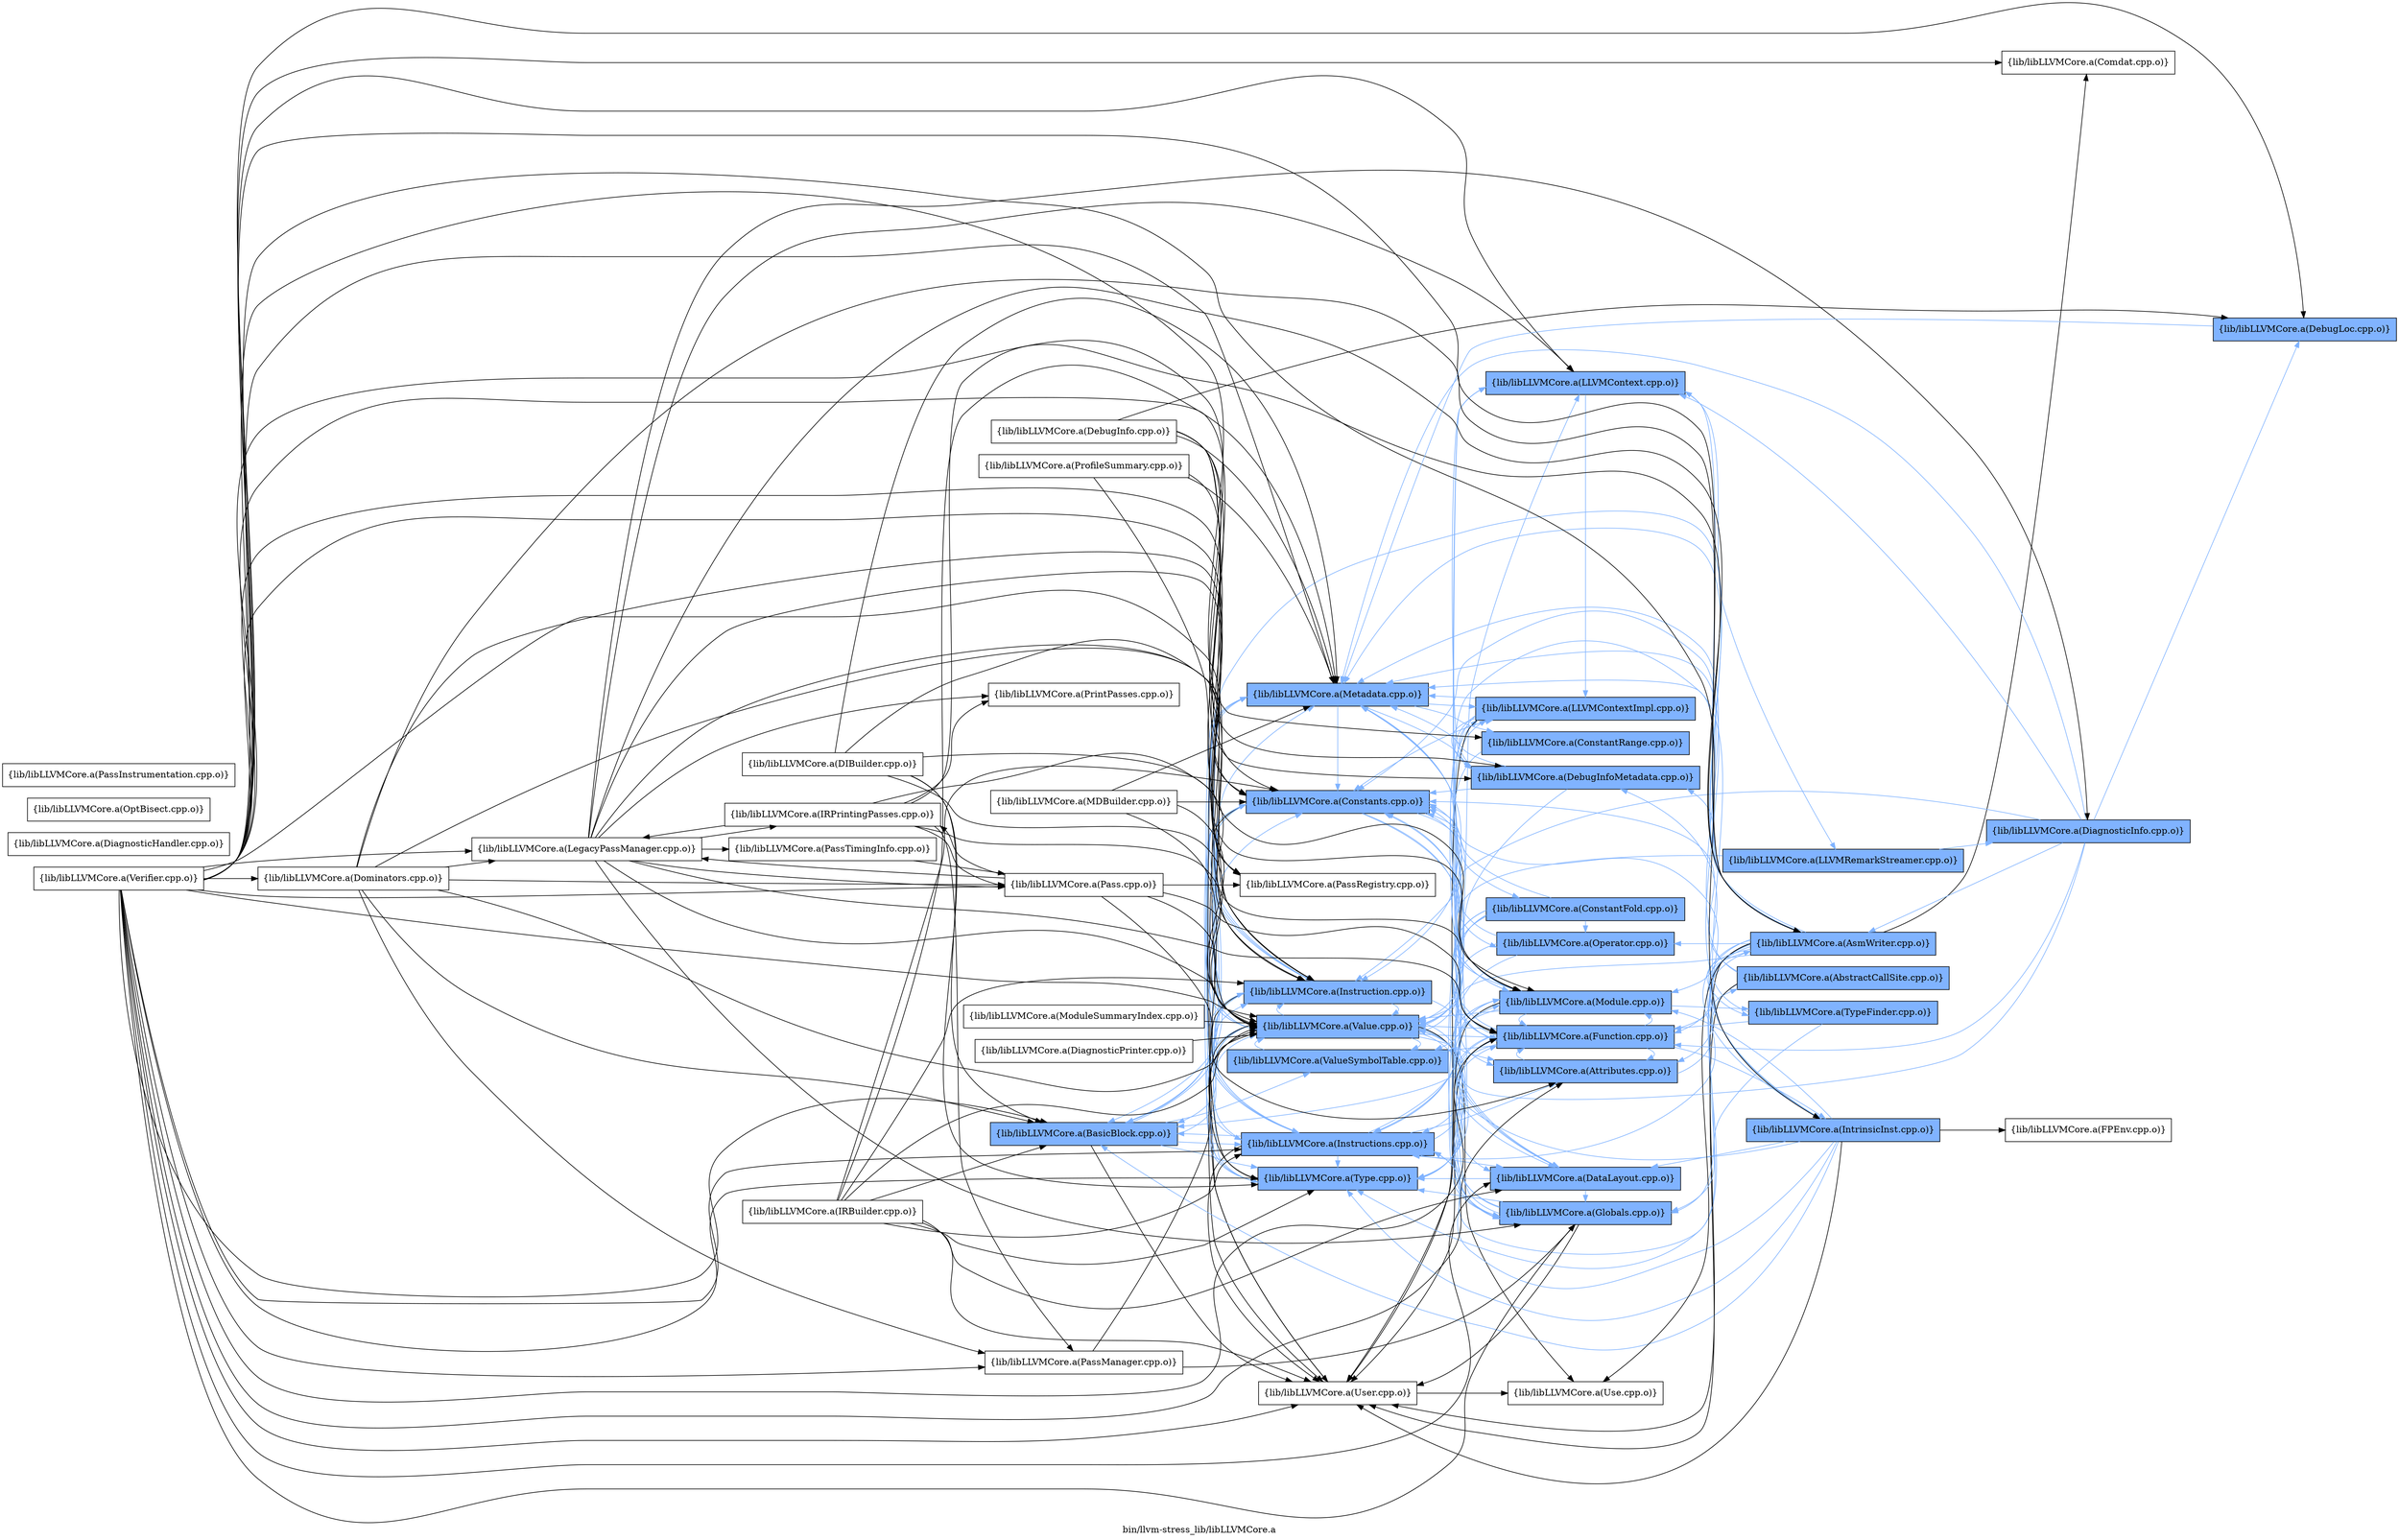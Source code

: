 digraph "bin/llvm-stress_lib/libLLVMCore.a" {
	label="bin/llvm-stress_lib/libLLVMCore.a";
	rankdir=LR;
	{ rank=same; Node0x5588e13fbb78;  }
	{ rank=same; Node0x5588e13fbe48; Node0x5588e13f9198; Node0x5588e13f9828; Node0x5588e13fb038; Node0x5588e13f7f28; Node0x5588e13fb858; Node0x5588e13fb0d8; Node0x5588e13fb268;  }
	{ rank=same; Node0x5588e13f7a28; Node0x5588e13f8108; Node0x5588e13fa958; Node0x5588e13f9968; Node0x5588e13f7e38; Node0x5588e13f7ed8; Node0x5588e13f7348; Node0x5588e13fbcb8; Node0x5588e13fb2b8; Node0x5588e13f99b8; Node0x5588e13f7618; Node0x5588e13f9f08;  }
	{ rank=same; Node0x5588e13fa228; Node0x5588e13f7208; Node0x5588e13f8388; Node0x5588e13f8298; Node0x5588e13f8338;  }
	{ rank=same; Node0x5588e13fa728; Node0x5588e13fb948; Node0x5588e13fb998;  }
	{ rank=same; Node0x5588e13fbb78;  }
	{ rank=same; Node0x5588e13fbe48; Node0x5588e13f9198; Node0x5588e13f9828; Node0x5588e13fb038; Node0x5588e13f7f28; Node0x5588e13fb858; Node0x5588e13fb0d8; Node0x5588e13fb268;  }
	{ rank=same; Node0x5588e13f7a28; Node0x5588e13f8108; Node0x5588e13fa958; Node0x5588e13f9968; Node0x5588e13f7e38; Node0x5588e13f7ed8; Node0x5588e13f7348; Node0x5588e13fbcb8; Node0x5588e13fb2b8; Node0x5588e13f99b8; Node0x5588e13f7618; Node0x5588e13f9f08;  }
	{ rank=same; Node0x5588e13fa228; Node0x5588e13f7208; Node0x5588e13f8388; Node0x5588e13f8298; Node0x5588e13f8338;  }
	{ rank=same; Node0x5588e13fa728; Node0x5588e13fb948; Node0x5588e13fb998;  }

	Node0x5588e13fbb78 [shape=record,shape=box,group=1,style=filled,fillcolor="0.600000 0.5 1",label="{lib/libLLVMCore.a(BasicBlock.cpp.o)}"];
	Node0x5588e13fbb78 -> Node0x5588e13fbe48[color="0.600000 0.5 1"];
	Node0x5588e13fbb78 -> Node0x5588e13f9198[color="0.600000 0.5 1"];
	Node0x5588e13fbb78 -> Node0x5588e13f9828[color="0.600000 0.5 1"];
	Node0x5588e13fbb78 -> Node0x5588e13fb038[color="0.600000 0.5 1"];
	Node0x5588e13fbb78 -> Node0x5588e13f7f28[color="0.600000 0.5 1"];
	Node0x5588e13fbb78 -> Node0x5588e13fb858;
	Node0x5588e13fbb78 -> Node0x5588e13fb0d8[color="0.600000 0.5 1"];
	Node0x5588e13fbb78 -> Node0x5588e13fb268[color="0.600000 0.5 1"];
	Node0x5588e13fbe48 [shape=record,shape=box,group=1,style=filled,fillcolor="0.600000 0.5 1",label="{lib/libLLVMCore.a(Constants.cpp.o)}"];
	Node0x5588e13fbe48 -> Node0x5588e13f7a28[color="0.600000 0.5 1"];
	Node0x5588e13fbe48 -> Node0x5588e13f8108[color="0.600000 0.5 1"];
	Node0x5588e13fbe48 -> Node0x5588e13fa958[color="0.600000 0.5 1"];
	Node0x5588e13fbe48 -> Node0x5588e13f9198[color="0.600000 0.5 1"];
	Node0x5588e13fbe48 -> Node0x5588e13f9828[color="0.600000 0.5 1"];
	Node0x5588e13fbe48 -> Node0x5588e13f9968[color="0.600000 0.5 1"];
	Node0x5588e13fbe48 -> Node0x5588e13f7f28[color="0.600000 0.5 1"];
	Node0x5588e13fbe48 -> Node0x5588e13fb858;
	Node0x5588e13fbe48 -> Node0x5588e13fb0d8[color="0.600000 0.5 1"];
	Node0x5588e13f8108 [shape=record,shape=box,group=1,style=filled,fillcolor="0.600000 0.5 1",label="{lib/libLLVMCore.a(Function.cpp.o)}"];
	Node0x5588e13f8108 -> Node0x5588e13fbb78[color="0.600000 0.5 1"];
	Node0x5588e13f8108 -> Node0x5588e13fbe48[color="0.600000 0.5 1"];
	Node0x5588e13f8108 -> Node0x5588e13f7ed8[color="0.600000 0.5 1"];
	Node0x5588e13f8108 -> Node0x5588e13f7e38[color="0.600000 0.5 1"];
	Node0x5588e13f8108 -> Node0x5588e13fa228[color="0.600000 0.5 1"];
	Node0x5588e13f8108 -> Node0x5588e13f9828[color="0.600000 0.5 1"];
	Node0x5588e13f8108 -> Node0x5588e13f7208[color="0.600000 0.5 1"];
	Node0x5588e13f8108 -> Node0x5588e13f9f08[color="0.600000 0.5 1"];
	Node0x5588e13f8108 -> Node0x5588e13fb038[color="0.600000 0.5 1"];
	Node0x5588e13f8108 -> Node0x5588e13fbcb8[color="0.600000 0.5 1"];
	Node0x5588e13f8108 -> Node0x5588e13f7f28[color="0.600000 0.5 1"];
	Node0x5588e13f8108 -> Node0x5588e13fb858;
	Node0x5588e13f8108 -> Node0x5588e13fb0d8[color="0.600000 0.5 1"];
	Node0x5588e13f8108 -> Node0x5588e13fb268[color="0.600000 0.5 1"];
	Node0x5588e13f8518 [shape=record,shape=box,group=0,label="{lib/libLLVMCore.a(IRPrintingPasses.cpp.o)}"];
	Node0x5588e13f8518 -> Node0x5588e13f8388;
	Node0x5588e13f8518 -> Node0x5588e13f8068;
	Node0x5588e13f8518 -> Node0x5588e13f91e8;
	Node0x5588e13f8518 -> Node0x5588e13f84c8;
	Node0x5588e13f8518 -> Node0x5588e13f7fc8;
	Node0x5588e13f8518 -> Node0x5588e13f9878;
	Node0x5588e13f8518 -> Node0x5588e13fb0d8;
	Node0x5588e13f9198 [shape=record,shape=box,group=1,style=filled,fillcolor="0.600000 0.5 1",label="{lib/libLLVMCore.a(Instruction.cpp.o)}"];
	Node0x5588e13f9198 -> Node0x5588e13fbb78[color="0.600000 0.5 1"];
	Node0x5588e13f9198 -> Node0x5588e13fbe48[color="0.600000 0.5 1"];
	Node0x5588e13f9198 -> Node0x5588e13f7e38[color="0.600000 0.5 1"];
	Node0x5588e13f9198 -> Node0x5588e13f9828[color="0.600000 0.5 1"];
	Node0x5588e13f9198 -> Node0x5588e13fb038[color="0.600000 0.5 1"];
	Node0x5588e13f9198 -> Node0x5588e13fb858;
	Node0x5588e13f9198 -> Node0x5588e13fb0d8[color="0.600000 0.5 1"];
	Node0x5588e13f9828 [shape=record,shape=box,group=1,style=filled,fillcolor="0.600000 0.5 1",label="{lib/libLLVMCore.a(Instructions.cpp.o)}"];
	Node0x5588e13f9828 -> Node0x5588e13fbb78[color="0.600000 0.5 1"];
	Node0x5588e13f9828 -> Node0x5588e13fbe48[color="0.600000 0.5 1"];
	Node0x5588e13f9828 -> Node0x5588e13f8108[color="0.600000 0.5 1"];
	Node0x5588e13f9828 -> Node0x5588e13f7ed8[color="0.600000 0.5 1"];
	Node0x5588e13f9828 -> Node0x5588e13f7e38[color="0.600000 0.5 1"];
	Node0x5588e13f9828 -> Node0x5588e13f9198[color="0.600000 0.5 1"];
	Node0x5588e13f9828 -> Node0x5588e13f7348[color="0.600000 0.5 1"];
	Node0x5588e13f9828 -> Node0x5588e13fb038[color="0.600000 0.5 1"];
	Node0x5588e13f9828 -> Node0x5588e13fbcb8[color="0.600000 0.5 1"];
	Node0x5588e13f9828 -> Node0x5588e13f7f28[color="0.600000 0.5 1"];
	Node0x5588e13f9828 -> Node0x5588e13fb858;
	Node0x5588e13f9828 -> Node0x5588e13fb0d8[color="0.600000 0.5 1"];
	Node0x5588e13f9f08 [shape=record,shape=box,group=1,style=filled,fillcolor="0.600000 0.5 1",label="{lib/libLLVMCore.a(LLVMContext.cpp.o)}"];
	Node0x5588e13f9f08 -> Node0x5588e13f7348[color="0.600000 0.5 1"];
	Node0x5588e13f9f08 -> Node0x5588e13f8338[color="0.600000 0.5 1"];
	Node0x5588e13f8068 [shape=record,shape=box,group=0,label="{lib/libLLVMCore.a(LegacyPassManager.cpp.o)}"];
	Node0x5588e13f8068 -> Node0x5588e13f8108;
	Node0x5588e13f8068 -> Node0x5588e13f8388;
	Node0x5588e13f8068 -> Node0x5588e13fa958;
	Node0x5588e13f8068 -> Node0x5588e13f8518;
	Node0x5588e13f8068 -> Node0x5588e13f9f08;
	Node0x5588e13f8068 -> Node0x5588e13fb998;
	Node0x5588e13f8068 -> Node0x5588e13fbcb8;
	Node0x5588e13f8068 -> Node0x5588e13f91e8;
	Node0x5588e13f8068 -> Node0x5588e13f7fc8;
	Node0x5588e13f8068 -> Node0x5588e13f90f8;
	Node0x5588e13f8068 -> Node0x5588e13f9878;
	Node0x5588e13f8068 -> Node0x5588e13fb0d8;
	Node0x5588e13fbcb8 [shape=record,shape=box,group=1,style=filled,fillcolor="0.600000 0.5 1",label="{lib/libLLVMCore.a(Module.cpp.o)}"];
	Node0x5588e13fbcb8 -> Node0x5588e13fbe48[color="0.600000 0.5 1"];
	Node0x5588e13fbcb8 -> Node0x5588e13f8108[color="0.600000 0.5 1"];
	Node0x5588e13fbcb8 -> Node0x5588e13f7ed8[color="0.600000 0.5 1"];
	Node0x5588e13fbcb8 -> Node0x5588e13fa958[color="0.600000 0.5 1"];
	Node0x5588e13fbcb8 -> Node0x5588e13f9f08[color="0.600000 0.5 1"];
	Node0x5588e13fbcb8 -> Node0x5588e13fb038[color="0.600000 0.5 1"];
	Node0x5588e13fbcb8 -> Node0x5588e13f7f28[color="0.600000 0.5 1"];
	Node0x5588e13fbcb8 -> Node0x5588e13f8298[color="0.600000 0.5 1"];
	Node0x5588e13fbcb8 -> Node0x5588e13fb858;
	Node0x5588e13fbcb8 -> Node0x5588e13fb0d8[color="0.600000 0.5 1"];
	Node0x5588e13fbcb8 -> Node0x5588e13fb268[color="0.600000 0.5 1"];
	Node0x5588e13f7f28 [shape=record,shape=box,group=1,style=filled,fillcolor="0.600000 0.5 1",label="{lib/libLLVMCore.a(Type.cpp.o)}"];
	Node0x5588e13f7f28 -> Node0x5588e13fbe48[color="0.600000 0.5 1"];
	Node0x5588e13fb858 [shape=record,shape=box,group=0,label="{lib/libLLVMCore.a(User.cpp.o)}"];
	Node0x5588e13fb858 -> Node0x5588e13f7618;
	Node0x5588e13fb0d8 [shape=record,shape=box,group=1,style=filled,fillcolor="0.600000 0.5 1",label="{lib/libLLVMCore.a(Value.cpp.o)}"];
	Node0x5588e13fb0d8 -> Node0x5588e13fbb78[color="0.600000 0.5 1"];
	Node0x5588e13fb0d8 -> Node0x5588e13fbe48[color="0.600000 0.5 1"];
	Node0x5588e13fb0d8 -> Node0x5588e13f8108[color="0.600000 0.5 1"];
	Node0x5588e13fb0d8 -> Node0x5588e13f7ed8[color="0.600000 0.5 1"];
	Node0x5588e13fb0d8 -> Node0x5588e13f7e38[color="0.600000 0.5 1"];
	Node0x5588e13fb0d8 -> Node0x5588e13fa958[color="0.600000 0.5 1"];
	Node0x5588e13fb0d8 -> Node0x5588e13f9198[color="0.600000 0.5 1"];
	Node0x5588e13fb0d8 -> Node0x5588e13f9828[color="0.600000 0.5 1"];
	Node0x5588e13fb0d8 -> Node0x5588e13f9f08[color="0.600000 0.5 1"];
	Node0x5588e13fb0d8 -> Node0x5588e13f7348[color="0.600000 0.5 1"];
	Node0x5588e13fb0d8 -> Node0x5588e13fb038[color="0.600000 0.5 1"];
	Node0x5588e13fb0d8 -> Node0x5588e13f7f28[color="0.600000 0.5 1"];
	Node0x5588e13fb0d8 -> Node0x5588e13f7618;
	Node0x5588e13fb0d8 -> Node0x5588e13fb858;
	Node0x5588e13fb0d8 -> Node0x5588e13fb268[color="0.600000 0.5 1"];
	Node0x5588e13faa48 [shape=record,shape=box,group=0,label="{lib/libLLVMCore.a(Verifier.cpp.o)}"];
	Node0x5588e13faa48 -> Node0x5588e13fbb78;
	Node0x5588e13faa48 -> Node0x5588e13fbe48;
	Node0x5588e13faa48 -> Node0x5588e13f8108;
	Node0x5588e13faa48 -> Node0x5588e13f7ed8;
	Node0x5588e13faa48 -> Node0x5588e13f7e38;
	Node0x5588e13faa48 -> Node0x5588e13f8388;
	Node0x5588e13faa48 -> Node0x5588e13fb2b8;
	Node0x5588e13faa48 -> Node0x5588e13fb948;
	Node0x5588e13faa48 -> Node0x5588e13f99b8;
	Node0x5588e13faa48 -> Node0x5588e13fa958;
	Node0x5588e13faa48 -> Node0x5588e13f9198;
	Node0x5588e13faa48 -> Node0x5588e13f9828;
	Node0x5588e13faa48 -> Node0x5588e13f7208;
	Node0x5588e13faa48 -> Node0x5588e13f9f08;
	Node0x5588e13faa48 -> Node0x5588e13fb218;
	Node0x5588e13faa48 -> Node0x5588e13f8068;
	Node0x5588e13faa48 -> Node0x5588e13fb038;
	Node0x5588e13faa48 -> Node0x5588e13fbcb8;
	Node0x5588e13faa48 -> Node0x5588e13f91e8;
	Node0x5588e13faa48 -> Node0x5588e13f84c8;
	Node0x5588e13faa48 -> Node0x5588e13f7fc8;
	Node0x5588e13faa48 -> Node0x5588e13f7f28;
	Node0x5588e13faa48 -> Node0x5588e13fb858;
	Node0x5588e13faa48 -> Node0x5588e13fb0d8;
	Node0x5588e13faa48 -> Node0x5588e13f9a58;
	Node0x5588e13fb038 [shape=record,shape=box,group=1,style=filled,fillcolor="0.600000 0.5 1",label="{lib/libLLVMCore.a(Metadata.cpp.o)}"];
	Node0x5588e13fb038 -> Node0x5588e13fbe48[color="0.600000 0.5 1"];
	Node0x5588e13fb038 -> Node0x5588e13fb2b8[color="0.600000 0.5 1"];
	Node0x5588e13fb038 -> Node0x5588e13f99b8[color="0.600000 0.5 1"];
	Node0x5588e13fb038 -> Node0x5588e13f7348[color="0.600000 0.5 1"];
	Node0x5588e13fb038 -> Node0x5588e13f7f28[color="0.600000 0.5 1"];
	Node0x5588e13fb038 -> Node0x5588e13fb0d8[color="0.600000 0.5 1"];
	Node0x5588e13fb268 [shape=record,shape=box,group=1,style=filled,fillcolor="0.600000 0.5 1",label="{lib/libLLVMCore.a(ValueSymbolTable.cpp.o)}"];
	Node0x5588e13fb268 -> Node0x5588e13fb0d8[color="0.600000 0.5 1"];
	Node0x5588e13f7a28 [shape=record,shape=box,group=1,style=filled,fillcolor="0.600000 0.5 1",label="{lib/libLLVMCore.a(ConstantFold.cpp.o)}"];
	Node0x5588e13f7a28 -> Node0x5588e13fbe48[color="0.600000 0.5 1"];
	Node0x5588e13f7a28 -> Node0x5588e13f8108[color="0.600000 0.5 1"];
	Node0x5588e13f7a28 -> Node0x5588e13fa958[color="0.600000 0.5 1"];
	Node0x5588e13f7a28 -> Node0x5588e13f9828[color="0.600000 0.5 1"];
	Node0x5588e13f7a28 -> Node0x5588e13fbcb8[color="0.600000 0.5 1"];
	Node0x5588e13f7a28 -> Node0x5588e13f9968[color="0.600000 0.5 1"];
	Node0x5588e13f7a28 -> Node0x5588e13f7f28[color="0.600000 0.5 1"];
	Node0x5588e13f7a28 -> Node0x5588e13fb0d8[color="0.600000 0.5 1"];
	Node0x5588e13fa958 [shape=record,shape=box,group=1,style=filled,fillcolor="0.600000 0.5 1",label="{lib/libLLVMCore.a(Globals.cpp.o)}"];
	Node0x5588e13fa958 -> Node0x5588e13fbe48[color="0.600000 0.5 1"];
	Node0x5588e13fa958 -> Node0x5588e13fb038[color="0.600000 0.5 1"];
	Node0x5588e13fa958 -> Node0x5588e13fbcb8[color="0.600000 0.5 1"];
	Node0x5588e13fa958 -> Node0x5588e13f7f28[color="0.600000 0.5 1"];
	Node0x5588e13fa958 -> Node0x5588e13fb858;
	Node0x5588e13fa958 -> Node0x5588e13fb0d8[color="0.600000 0.5 1"];
	Node0x5588e13f9968 [shape=record,shape=box,group=1,style=filled,fillcolor="0.600000 0.5 1",label="{lib/libLLVMCore.a(Operator.cpp.o)}"];
	Node0x5588e13f9968 -> Node0x5588e13fbe48[color="0.600000 0.5 1"];
	Node0x5588e13f9968 -> Node0x5588e13f7ed8[color="0.600000 0.5 1"];
	Node0x5588e13f9968 -> Node0x5588e13f7f28[color="0.600000 0.5 1"];
	Node0x5588e13f7ed8 [shape=record,shape=box,group=1,style=filled,fillcolor="0.600000 0.5 1",label="{lib/libLLVMCore.a(DataLayout.cpp.o)}"];
	Node0x5588e13f7ed8 -> Node0x5588e13fa958[color="0.600000 0.5 1"];
	Node0x5588e13f7ed8 -> Node0x5588e13fbcb8[color="0.600000 0.5 1"];
	Node0x5588e13f7ed8 -> Node0x5588e13f7f28[color="0.600000 0.5 1"];
	Node0x5588e13f7e38 [shape=record,shape=box,group=1,style=filled,fillcolor="0.600000 0.5 1",label="{lib/libLLVMCore.a(Attributes.cpp.o)}"];
	Node0x5588e13f7e38 -> Node0x5588e13f8108[color="0.600000 0.5 1"];
	Node0x5588e13f7e38 -> Node0x5588e13f8388[color="0.600000 0.5 1"];
	Node0x5588e13fa228 [shape=record,shape=box,group=1,style=filled,fillcolor="0.600000 0.5 1",label="{lib/libLLVMCore.a(AbstractCallSite.cpp.o)}"];
	Node0x5588e13fa228 -> Node0x5588e13fbe48[color="0.600000 0.5 1"];
	Node0x5588e13fa228 -> Node0x5588e13f9828[color="0.600000 0.5 1"];
	Node0x5588e13fa228 -> Node0x5588e13fb038[color="0.600000 0.5 1"];
	Node0x5588e13fa228 -> Node0x5588e13fb858;
	Node0x5588e13f7208 [shape=record,shape=box,group=1,style=filled,fillcolor="0.600000 0.5 1",label="{lib/libLLVMCore.a(IntrinsicInst.cpp.o)}"];
	Node0x5588e13f7208 -> Node0x5588e13fbb78[color="0.600000 0.5 1"];
	Node0x5588e13f7208 -> Node0x5588e13fbe48[color="0.600000 0.5 1"];
	Node0x5588e13f7208 -> Node0x5588e13f7ed8[color="0.600000 0.5 1"];
	Node0x5588e13f7208 -> Node0x5588e13fb2b8[color="0.600000 0.5 1"];
	Node0x5588e13f7208 -> Node0x5588e13f9828[color="0.600000 0.5 1"];
	Node0x5588e13f7208 -> Node0x5588e13fa728;
	Node0x5588e13f7208 -> Node0x5588e13fb038[color="0.600000 0.5 1"];
	Node0x5588e13f7208 -> Node0x5588e13fbcb8[color="0.600000 0.5 1"];
	Node0x5588e13f7208 -> Node0x5588e13f7f28[color="0.600000 0.5 1"];
	Node0x5588e13f7208 -> Node0x5588e13fb858;
	Node0x5588e13f7208 -> Node0x5588e13fb0d8[color="0.600000 0.5 1"];
	Node0x5588e13f8388 [shape=record,shape=box,group=1,style=filled,fillcolor="0.600000 0.5 1",label="{lib/libLLVMCore.a(AsmWriter.cpp.o)}"];
	Node0x5588e13f8388 -> Node0x5588e13fbb78[color="0.600000 0.5 1"];
	Node0x5588e13f8388 -> Node0x5588e13fbe48[color="0.600000 0.5 1"];
	Node0x5588e13f8388 -> Node0x5588e13f8108[color="0.600000 0.5 1"];
	Node0x5588e13f8388 -> Node0x5588e13f7e38[color="0.600000 0.5 1"];
	Node0x5588e13f8388 -> Node0x5588e13fb2b8[color="0.600000 0.5 1"];
	Node0x5588e13f8388 -> Node0x5588e13fb948;
	Node0x5588e13f8388 -> Node0x5588e13fa958[color="0.600000 0.5 1"];
	Node0x5588e13f8388 -> Node0x5588e13f9198[color="0.600000 0.5 1"];
	Node0x5588e13f8388 -> Node0x5588e13f9828[color="0.600000 0.5 1"];
	Node0x5588e13f8388 -> Node0x5588e13f7208[color="0.600000 0.5 1"];
	Node0x5588e13f8388 -> Node0x5588e13f9f08[color="0.600000 0.5 1"];
	Node0x5588e13f8388 -> Node0x5588e13fb038[color="0.600000 0.5 1"];
	Node0x5588e13f8388 -> Node0x5588e13fbcb8[color="0.600000 0.5 1"];
	Node0x5588e13f8388 -> Node0x5588e13f9968[color="0.600000 0.5 1"];
	Node0x5588e13f8388 -> Node0x5588e13f7f28[color="0.600000 0.5 1"];
	Node0x5588e13f8388 -> Node0x5588e13f8298[color="0.600000 0.5 1"];
	Node0x5588e13f8388 -> Node0x5588e13f7618;
	Node0x5588e13f8388 -> Node0x5588e13fb858;
	Node0x5588e13f8388 -> Node0x5588e13fb0d8[color="0.600000 0.5 1"];
	Node0x5588e13fb2b8 [shape=record,shape=box,group=1,style=filled,fillcolor="0.600000 0.5 1",label="{lib/libLLVMCore.a(DebugInfoMetadata.cpp.o)}"];
	Node0x5588e13fb2b8 -> Node0x5588e13fbe48[color="0.600000 0.5 1"];
	Node0x5588e13fb2b8 -> Node0x5588e13f9f08[color="0.600000 0.5 1"];
	Node0x5588e13fb2b8 -> Node0x5588e13f7348[color="0.600000 0.5 1"];
	Node0x5588e13fb2b8 -> Node0x5588e13fb038[color="0.600000 0.5 1"];
	Node0x5588e13fb2b8 -> Node0x5588e13f7f28[color="0.600000 0.5 1"];
	Node0x5588e13fb948 [shape=record,shape=box,group=0,label="{lib/libLLVMCore.a(Comdat.cpp.o)}"];
	Node0x5588e13f8298 [shape=record,shape=box,group=1,style=filled,fillcolor="0.600000 0.5 1",label="{lib/libLLVMCore.a(TypeFinder.cpp.o)}"];
	Node0x5588e13f8298 -> Node0x5588e13f8108[color="0.600000 0.5 1"];
	Node0x5588e13f8298 -> Node0x5588e13fa958[color="0.600000 0.5 1"];
	Node0x5588e13f8298 -> Node0x5588e13fb038[color="0.600000 0.5 1"];
	Node0x5588e13f7618 [shape=record,shape=box,group=0,label="{lib/libLLVMCore.a(Use.cpp.o)}"];
	Node0x5588e13f7348 [shape=record,shape=box,group=1,style=filled,fillcolor="0.600000 0.5 1",label="{lib/libLLVMCore.a(LLVMContextImpl.cpp.o)}"];
	Node0x5588e13f7348 -> Node0x5588e13fbe48[color="0.600000 0.5 1"];
	Node0x5588e13f7348 -> Node0x5588e13fb2b8[color="0.600000 0.5 1"];
	Node0x5588e13f7348 -> Node0x5588e13fb038[color="0.600000 0.5 1"];
	Node0x5588e13f7348 -> Node0x5588e13fbcb8[color="0.600000 0.5 1"];
	Node0x5588e13f7348 -> Node0x5588e13fb858;
	Node0x5588e13f7348 -> Node0x5588e13fb0d8[color="0.600000 0.5 1"];
	Node0x5588e13f99b8 [shape=record,shape=box,group=1,style=filled,fillcolor="0.600000 0.5 1",label="{lib/libLLVMCore.a(ConstantRange.cpp.o)}"];
	Node0x5588e13f99b8 -> Node0x5588e13f9828[color="0.600000 0.5 1"];
	Node0x5588e13f91e8 [shape=record,shape=box,group=0,label="{lib/libLLVMCore.a(Pass.cpp.o)}"];
	Node0x5588e13f91e8 -> Node0x5588e13f8108;
	Node0x5588e13f91e8 -> Node0x5588e13f7e38;
	Node0x5588e13f91e8 -> Node0x5588e13f8518;
	Node0x5588e13f91e8 -> Node0x5588e13f8068;
	Node0x5588e13f91e8 -> Node0x5588e13f7fc8;
	Node0x5588e13f91e8 -> Node0x5588e13fb0d8;
	Node0x5588e13f84c8 [shape=record,shape=box,group=0,label="{lib/libLLVMCore.a(PassManager.cpp.o)}"];
	Node0x5588e13f84c8 -> Node0x5588e13fa958;
	Node0x5588e13f84c8 -> Node0x5588e13fb0d8;
	Node0x5588e13f7fc8 [shape=record,shape=box,group=0,label="{lib/libLLVMCore.a(PassRegistry.cpp.o)}"];
	Node0x5588e13f9878 [shape=record,shape=box,group=0,label="{lib/libLLVMCore.a(PrintPasses.cpp.o)}"];
	Node0x5588e13fa728 [shape=record,shape=box,group=0,label="{lib/libLLVMCore.a(FPEnv.cpp.o)}"];
	Node0x5588e13f8338 [shape=record,shape=box,group=1,style=filled,fillcolor="0.600000 0.5 1",label="{lib/libLLVMCore.a(LLVMRemarkStreamer.cpp.o)}"];
	Node0x5588e13f8338 -> Node0x5588e13fb998[color="0.600000 0.5 1"];
	Node0x5588e13f8338 -> Node0x5588e13fb0d8[color="0.600000 0.5 1"];
	Node0x5588e13fc028 [shape=record,shape=box,group=0,label="{lib/libLLVMCore.a(DiagnosticPrinter.cpp.o)}"];
	Node0x5588e13fc028 -> Node0x5588e13fb0d8;
	Node0x5588e13fb998 [shape=record,shape=box,group=1,style=filled,fillcolor="0.600000 0.5 1",label="{lib/libLLVMCore.a(DiagnosticInfo.cpp.o)}"];
	Node0x5588e13fb998 -> Node0x5588e13f8108[color="0.600000 0.5 1"];
	Node0x5588e13fb998 -> Node0x5588e13f8388[color="0.600000 0.5 1"];
	Node0x5588e13fb998 -> Node0x5588e13f9198[color="0.600000 0.5 1"];
	Node0x5588e13fb998 -> Node0x5588e13f9f08[color="0.600000 0.5 1"];
	Node0x5588e13fb998 -> Node0x5588e13fb218[color="0.600000 0.5 1"];
	Node0x5588e13fb998 -> Node0x5588e13fb038[color="0.600000 0.5 1"];
	Node0x5588e13fb998 -> Node0x5588e13fb0d8[color="0.600000 0.5 1"];
	Node0x5588e13fb218 [shape=record,shape=box,group=1,style=filled,fillcolor="0.600000 0.5 1",label="{lib/libLLVMCore.a(DebugLoc.cpp.o)}"];
	Node0x5588e13fb218 -> Node0x5588e13fb038[color="0.600000 0.5 1"];
	Node0x5588e13f8658 [shape=record,shape=box,group=0,label="{lib/libLLVMCore.a(DebugInfo.cpp.o)}"];
	Node0x5588e13f8658 -> Node0x5588e13fb2b8;
	Node0x5588e13f8658 -> Node0x5588e13f9198;
	Node0x5588e13f8658 -> Node0x5588e13fb218;
	Node0x5588e13f8658 -> Node0x5588e13fb038;
	Node0x5588e13f8658 -> Node0x5588e13fbcb8;
	Node0x5588e13f8658 -> Node0x5588e13fb0d8;
	Node0x5588e13f8d88 [shape=record,shape=box,group=0,label="{lib/libLLVMCore.a(DIBuilder.cpp.o)}"];
	Node0x5588e13f8d88 -> Node0x5588e13fbb78;
	Node0x5588e13f8d88 -> Node0x5588e13fbe48;
	Node0x5588e13f8d88 -> Node0x5588e13f9198;
	Node0x5588e13f8d88 -> Node0x5588e13fb038;
	Node0x5588e13f8d88 -> Node0x5588e13f7f28;
	Node0x5588e13f8d88 -> Node0x5588e13fb0d8;
	Node0x5588e13f94b8 [shape=record,shape=box,group=0,label="{lib/libLLVMCore.a(IRBuilder.cpp.o)}"];
	Node0x5588e13f94b8 -> Node0x5588e13fbb78;
	Node0x5588e13f94b8 -> Node0x5588e13fbe48;
	Node0x5588e13f94b8 -> Node0x5588e13f7ed8;
	Node0x5588e13f94b8 -> Node0x5588e13f9198;
	Node0x5588e13f94b8 -> Node0x5588e13f9828;
	Node0x5588e13f94b8 -> Node0x5588e13fb038;
	Node0x5588e13f94b8 -> Node0x5588e13f7f28;
	Node0x5588e13f94b8 -> Node0x5588e13fb858;
	Node0x5588e13f94b8 -> Node0x5588e13fb0d8;
	Node0x5588e13f7b68 [shape=record,shape=box,group=0,label="{lib/libLLVMCore.a(DiagnosticHandler.cpp.o)}"];
	Node0x5588e13f90f8 [shape=record,shape=box,group=0,label="{lib/libLLVMCore.a(PassTimingInfo.cpp.o)}"];
	Node0x5588e13f90f8 -> Node0x5588e13f91e8;
	Node0x5588e13fb588 [shape=record,shape=box,group=0,label="{lib/libLLVMCore.a(MDBuilder.cpp.o)}"];
	Node0x5588e13fb588 -> Node0x5588e13fbe48;
	Node0x5588e13fb588 -> Node0x5588e13fb038;
	Node0x5588e13fb588 -> Node0x5588e13f7f28;
	Node0x5588e13fb588 -> Node0x5588e13fb0d8;
	Node0x5588e13fa138 [shape=record,shape=box,group=0,label="{lib/libLLVMCore.a(ModuleSummaryIndex.cpp.o)}"];
	Node0x5588e13fa138 -> Node0x5588e13fb0d8;
	Node0x5588e13fa688 [shape=record,shape=box,group=0,label="{lib/libLLVMCore.a(OptBisect.cpp.o)}"];
	Node0x5588e13f8c98 [shape=record,shape=box,group=0,label="{lib/libLLVMCore.a(PassInstrumentation.cpp.o)}"];
	Node0x5588e13f8b08 [shape=record,shape=box,group=0,label="{lib/libLLVMCore.a(ProfileSummary.cpp.o)}"];
	Node0x5588e13f8b08 -> Node0x5588e13fbe48;
	Node0x5588e13f8b08 -> Node0x5588e13fb038;
	Node0x5588e13f8b08 -> Node0x5588e13f7f28;
	Node0x5588e13f9a58 [shape=record,shape=box,group=0,label="{lib/libLLVMCore.a(Dominators.cpp.o)}"];
	Node0x5588e13f9a58 -> Node0x5588e13fbb78;
	Node0x5588e13f9a58 -> Node0x5588e13f8388;
	Node0x5588e13f9a58 -> Node0x5588e13f9198;
	Node0x5588e13f9a58 -> Node0x5588e13f8068;
	Node0x5588e13f9a58 -> Node0x5588e13f91e8;
	Node0x5588e13f9a58 -> Node0x5588e13f84c8;
	Node0x5588e13f9a58 -> Node0x5588e13f7fc8;
	Node0x5588e13f9a58 -> Node0x5588e13fb0d8;
}
